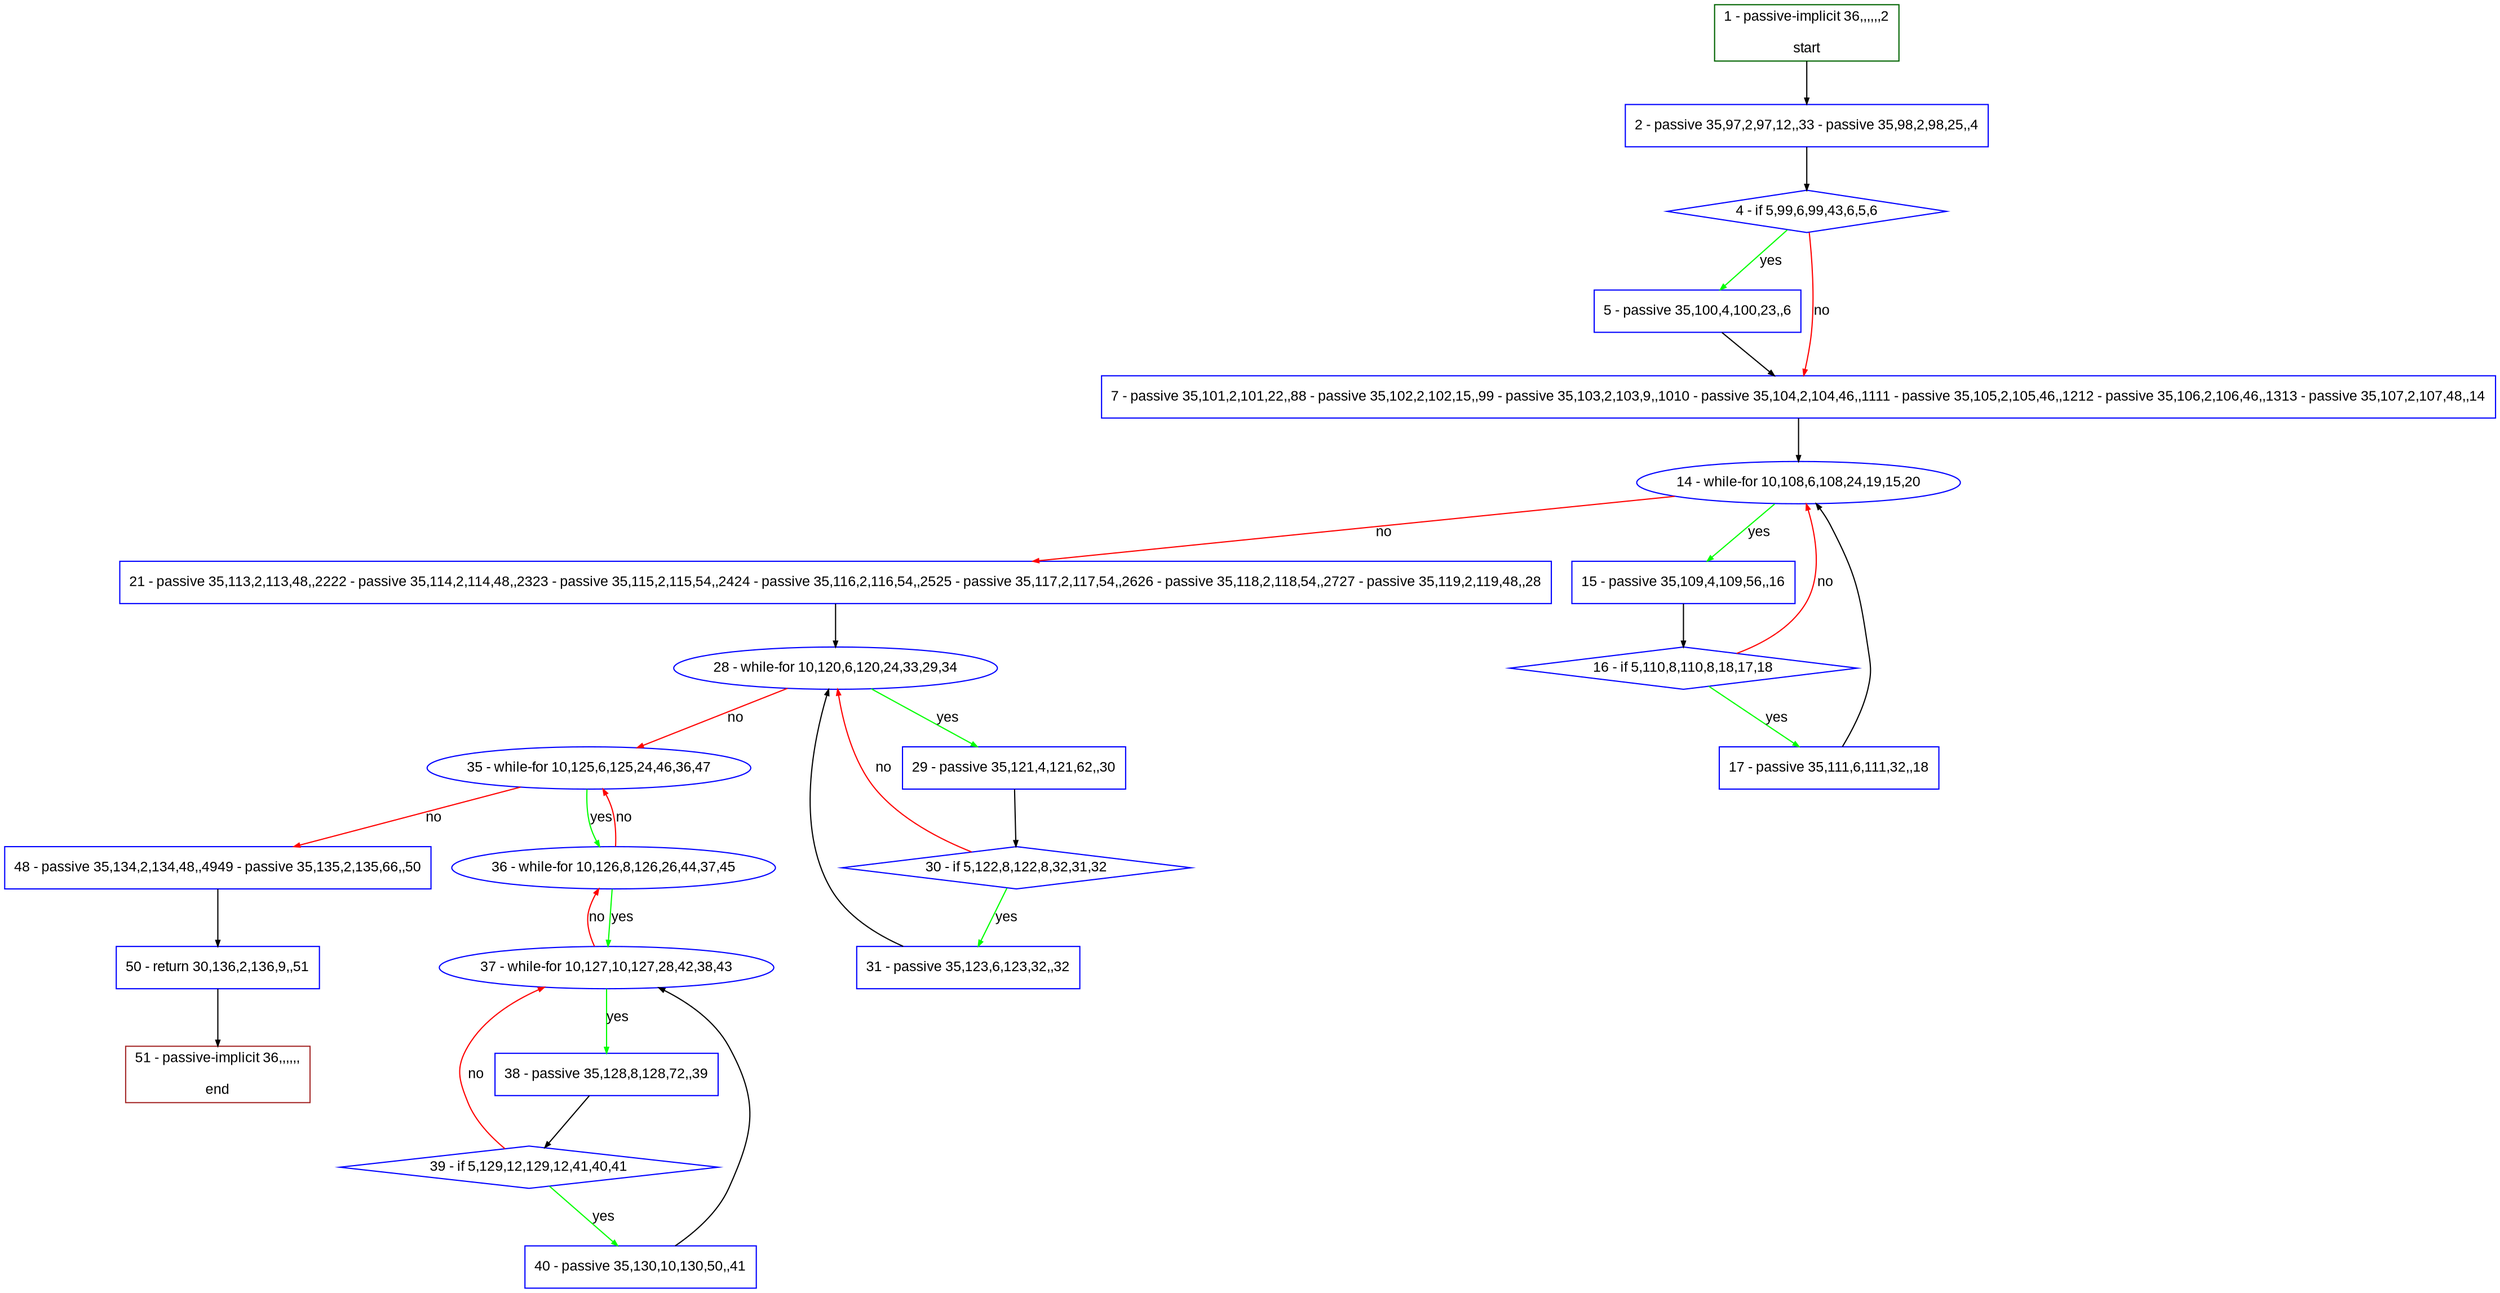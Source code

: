 digraph "" {
  graph [pack="true", label="", fontsize="12", packmode="clust", fontname="Arial", fillcolor="#FFFFCC", bgcolor="white", style="rounded,filled", compound="true"];
  node [node_initialized="no", label="", color="grey", fontsize="12", fillcolor="white", fontname="Arial", style="filled", shape="rectangle", compound="true", fixedsize="false"];
  edge [fontcolor="black", arrowhead="normal", arrowtail="none", arrowsize="0.5", ltail="", label="", color="black", fontsize="12", lhead="", fontname="Arial", dir="forward", compound="true"];
  __N1 [label="2 - passive 35,97,2,97,12,,33 - passive 35,98,2,98,25,,4", color="#0000ff", fillcolor="#ffffff", style="filled", shape="box"];
  __N2 [label="1 - passive-implicit 36,,,,,,2\n\nstart", color="#006400", fillcolor="#ffffff", style="filled", shape="box"];
  __N3 [label="4 - if 5,99,6,99,43,6,5,6", color="#0000ff", fillcolor="#ffffff", style="filled", shape="diamond"];
  __N4 [label="5 - passive 35,100,4,100,23,,6", color="#0000ff", fillcolor="#ffffff", style="filled", shape="box"];
  __N5 [label="7 - passive 35,101,2,101,22,,88 - passive 35,102,2,102,15,,99 - passive 35,103,2,103,9,,1010 - passive 35,104,2,104,46,,1111 - passive 35,105,2,105,46,,1212 - passive 35,106,2,106,46,,1313 - passive 35,107,2,107,48,,14", color="#0000ff", fillcolor="#ffffff", style="filled", shape="box"];
  __N6 [label="14 - while-for 10,108,6,108,24,19,15,20", color="#0000ff", fillcolor="#ffffff", style="filled", shape="oval"];
  __N7 [label="15 - passive 35,109,4,109,56,,16", color="#0000ff", fillcolor="#ffffff", style="filled", shape="box"];
  __N8 [label="21 - passive 35,113,2,113,48,,2222 - passive 35,114,2,114,48,,2323 - passive 35,115,2,115,54,,2424 - passive 35,116,2,116,54,,2525 - passive 35,117,2,117,54,,2626 - passive 35,118,2,118,54,,2727 - passive 35,119,2,119,48,,28", color="#0000ff", fillcolor="#ffffff", style="filled", shape="box"];
  __N9 [label="16 - if 5,110,8,110,8,18,17,18", color="#0000ff", fillcolor="#ffffff", style="filled", shape="diamond"];
  __N10 [label="17 - passive 35,111,6,111,32,,18", color="#0000ff", fillcolor="#ffffff", style="filled", shape="box"];
  __N11 [label="28 - while-for 10,120,6,120,24,33,29,34", color="#0000ff", fillcolor="#ffffff", style="filled", shape="oval"];
  __N12 [label="29 - passive 35,121,4,121,62,,30", color="#0000ff", fillcolor="#ffffff", style="filled", shape="box"];
  __N13 [label="35 - while-for 10,125,6,125,24,46,36,47", color="#0000ff", fillcolor="#ffffff", style="filled", shape="oval"];
  __N14 [label="30 - if 5,122,8,122,8,32,31,32", color="#0000ff", fillcolor="#ffffff", style="filled", shape="diamond"];
  __N15 [label="31 - passive 35,123,6,123,32,,32", color="#0000ff", fillcolor="#ffffff", style="filled", shape="box"];
  __N16 [label="36 - while-for 10,126,8,126,26,44,37,45", color="#0000ff", fillcolor="#ffffff", style="filled", shape="oval"];
  __N17 [label="48 - passive 35,134,2,134,48,,4949 - passive 35,135,2,135,66,,50", color="#0000ff", fillcolor="#ffffff", style="filled", shape="box"];
  __N18 [label="37 - while-for 10,127,10,127,28,42,38,43", color="#0000ff", fillcolor="#ffffff", style="filled", shape="oval"];
  __N19 [label="38 - passive 35,128,8,128,72,,39", color="#0000ff", fillcolor="#ffffff", style="filled", shape="box"];
  __N20 [label="39 - if 5,129,12,129,12,41,40,41", color="#0000ff", fillcolor="#ffffff", style="filled", shape="diamond"];
  __N21 [label="40 - passive 35,130,10,130,50,,41", color="#0000ff", fillcolor="#ffffff", style="filled", shape="box"];
  __N22 [label="50 - return 30,136,2,136,9,,51", color="#0000ff", fillcolor="#ffffff", style="filled", shape="box"];
  __N23 [label="51 - passive-implicit 36,,,,,,\n\nend", color="#a52a2a", fillcolor="#ffffff", style="filled", shape="box"];
  __N2 -> __N1 [arrowhead="normal", arrowtail="none", color="#000000", label="", dir="forward"];
  __N1 -> __N3 [arrowhead="normal", arrowtail="none", color="#000000", label="", dir="forward"];
  __N3 -> __N4 [arrowhead="normal", arrowtail="none", color="#00ff00", label="yes", dir="forward"];
  __N3 -> __N5 [arrowhead="normal", arrowtail="none", color="#ff0000", label="no", dir="forward"];
  __N4 -> __N5 [arrowhead="normal", arrowtail="none", color="#000000", label="", dir="forward"];
  __N5 -> __N6 [arrowhead="normal", arrowtail="none", color="#000000", label="", dir="forward"];
  __N6 -> __N7 [arrowhead="normal", arrowtail="none", color="#00ff00", label="yes", dir="forward"];
  __N6 -> __N8 [arrowhead="normal", arrowtail="none", color="#ff0000", label="no", dir="forward"];
  __N7 -> __N9 [arrowhead="normal", arrowtail="none", color="#000000", label="", dir="forward"];
  __N9 -> __N6 [arrowhead="normal", arrowtail="none", color="#ff0000", label="no", dir="forward"];
  __N9 -> __N10 [arrowhead="normal", arrowtail="none", color="#00ff00", label="yes", dir="forward"];
  __N10 -> __N6 [arrowhead="normal", arrowtail="none", color="#000000", label="", dir="forward"];
  __N8 -> __N11 [arrowhead="normal", arrowtail="none", color="#000000", label="", dir="forward"];
  __N11 -> __N12 [arrowhead="normal", arrowtail="none", color="#00ff00", label="yes", dir="forward"];
  __N11 -> __N13 [arrowhead="normal", arrowtail="none", color="#ff0000", label="no", dir="forward"];
  __N12 -> __N14 [arrowhead="normal", arrowtail="none", color="#000000", label="", dir="forward"];
  __N14 -> __N11 [arrowhead="normal", arrowtail="none", color="#ff0000", label="no", dir="forward"];
  __N14 -> __N15 [arrowhead="normal", arrowtail="none", color="#00ff00", label="yes", dir="forward"];
  __N15 -> __N11 [arrowhead="normal", arrowtail="none", color="#000000", label="", dir="forward"];
  __N13 -> __N16 [arrowhead="normal", arrowtail="none", color="#00ff00", label="yes", dir="forward"];
  __N16 -> __N13 [arrowhead="normal", arrowtail="none", color="#ff0000", label="no", dir="forward"];
  __N13 -> __N17 [arrowhead="normal", arrowtail="none", color="#ff0000", label="no", dir="forward"];
  __N16 -> __N18 [arrowhead="normal", arrowtail="none", color="#00ff00", label="yes", dir="forward"];
  __N18 -> __N16 [arrowhead="normal", arrowtail="none", color="#ff0000", label="no", dir="forward"];
  __N18 -> __N19 [arrowhead="normal", arrowtail="none", color="#00ff00", label="yes", dir="forward"];
  __N19 -> __N20 [arrowhead="normal", arrowtail="none", color="#000000", label="", dir="forward"];
  __N20 -> __N18 [arrowhead="normal", arrowtail="none", color="#ff0000", label="no", dir="forward"];
  __N20 -> __N21 [arrowhead="normal", arrowtail="none", color="#00ff00", label="yes", dir="forward"];
  __N21 -> __N18 [arrowhead="normal", arrowtail="none", color="#000000", label="", dir="forward"];
  __N17 -> __N22 [arrowhead="normal", arrowtail="none", color="#000000", label="", dir="forward"];
  __N22 -> __N23 [arrowhead="normal", arrowtail="none", color="#000000", label="", dir="forward"];
}
